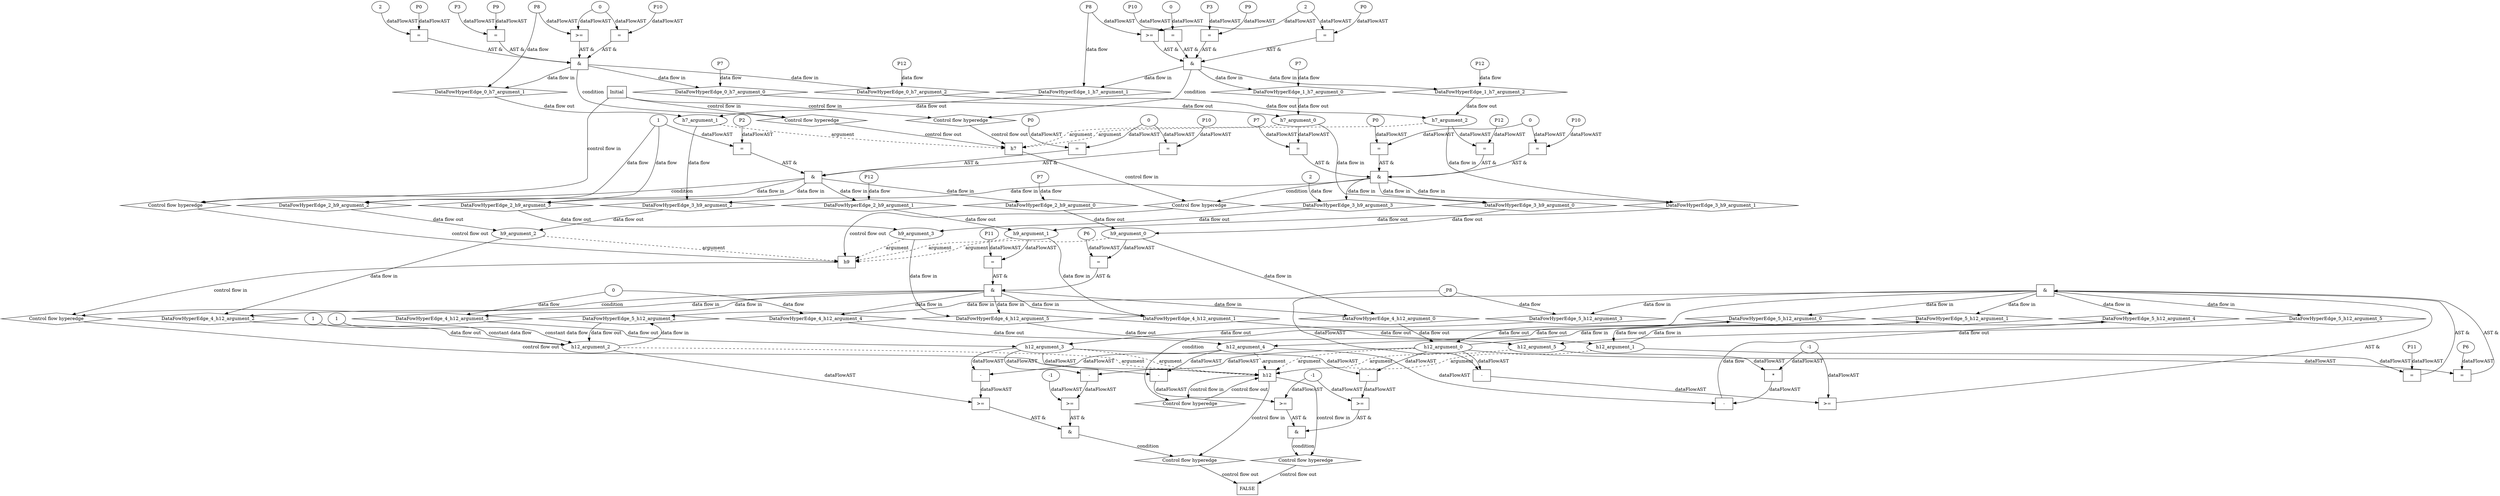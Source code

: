digraph dag {
"h12" [label="h12" nodeName="h12" class=cfn  shape="rect"];
"h7" [label="h7" nodeName="h7" class=cfn  shape="rect"];
"h9" [label="h9" nodeName="h9" class=cfn  shape="rect"];
FALSE [label="FALSE" nodeName=FALSE class=cfn  shape="rect"];
Initial [label="Initial" nodeName=Initial class=cfn  shape="rect"];
ControlFowHyperEdge_0 [label="Control flow hyperedge" nodeName=ControlFowHyperEdge_0 class=controlFlowHyperEdge shape="diamond"];
"Initial" -> ControlFowHyperEdge_0 [label="control flow in"]
ControlFowHyperEdge_0 -> "h7" [label="control flow out"]
ControlFowHyperEdge_1 [label="Control flow hyperedge" nodeName=ControlFowHyperEdge_1 class=controlFlowHyperEdge shape="diamond"];
"Initial" -> ControlFowHyperEdge_1 [label="control flow in"]
ControlFowHyperEdge_1 -> "h7" [label="control flow out"]
ControlFowHyperEdge_2 [label="Control flow hyperedge" nodeName=ControlFowHyperEdge_2 class=controlFlowHyperEdge shape="diamond"];
"Initial" -> ControlFowHyperEdge_2 [label="control flow in"]
ControlFowHyperEdge_2 -> "h9" [label="control flow out"]
ControlFowHyperEdge_3 [label="Control flow hyperedge" nodeName=ControlFowHyperEdge_3 class=controlFlowHyperEdge shape="diamond"];
"h7" -> ControlFowHyperEdge_3 [label="control flow in"]
ControlFowHyperEdge_3 -> "h9" [label="control flow out"]
ControlFowHyperEdge_4 [label="Control flow hyperedge" nodeName=ControlFowHyperEdge_4 class=controlFlowHyperEdge shape="diamond"];
"h9" -> ControlFowHyperEdge_4 [label="control flow in"]
ControlFowHyperEdge_4 -> "h12" [label="control flow out"]
ControlFowHyperEdge_5 [label="Control flow hyperedge" nodeName=ControlFowHyperEdge_5 class=controlFlowHyperEdge shape="diamond"];
"h12" -> ControlFowHyperEdge_5 [label="control flow in"]
ControlFowHyperEdge_5 -> "h12" [label="control flow out"]
ControlFowHyperEdge_6 [label="Control flow hyperedge" nodeName=ControlFowHyperEdge_6 class=controlFlowHyperEdge shape="diamond"];
"h12" -> ControlFowHyperEdge_6 [label="control flow in"]
ControlFowHyperEdge_6 -> "FALSE" [label="control flow out"]
ControlFowHyperEdge_7 [label="Control flow hyperedge" nodeName=ControlFowHyperEdge_7 class=controlFlowHyperEdge shape="diamond"];
"h12" -> ControlFowHyperEdge_7 [label="control flow in"]
ControlFowHyperEdge_7 -> "FALSE" [label="control flow out"]
"h7_argument_0" [label="h7_argument_0" nodeName=argument0 class=argument  head="h7" shape="oval"];
"h7_argument_0" -> "h7"[label="argument" style="dashed"]
"h7_argument_1" [label="h7_argument_1" nodeName=argument1 class=argument  head="h7" shape="oval"];
"h7_argument_1" -> "h7"[label="argument" style="dashed"]
"h7_argument_2" [label="h7_argument_2" nodeName=argument2 class=argument  head="h7" shape="oval"];
"h7_argument_2" -> "h7"[label="argument" style="dashed"]
"h9_argument_0" [label="h9_argument_0" nodeName=argument0 class=argument  head="h9" shape="oval"];
"h9_argument_0" -> "h9"[label="argument" style="dashed"]
"h9_argument_1" [label="h9_argument_1" nodeName=argument1 class=argument  head="h9" shape="oval"];
"h9_argument_1" -> "h9"[label="argument" style="dashed"]
"h9_argument_2" [label="h9_argument_2" nodeName=argument2 class=argument  head="h9" shape="oval"];
"h9_argument_2" -> "h9"[label="argument" style="dashed"]
"h9_argument_3" [label="h9_argument_3" nodeName=argument3 class=argument  head="h9" shape="oval"];
"h9_argument_3" -> "h9"[label="argument" style="dashed"]
"h12_argument_0" [label="h12_argument_0" nodeName=argument0 class=argument  head="h12" shape="oval"];
"h12_argument_0" -> "h12"[label="argument" style="dashed"]
"h12_argument_1" [label="h12_argument_1" nodeName=argument1 class=argument  head="h12" shape="oval"];
"h12_argument_1" -> "h12"[label="argument" style="dashed"]
"h12_argument_2" [label="h12_argument_2" nodeName=argument2 class=argument  head="h12" shape="oval"];
"h12_argument_2" -> "h12"[label="argument" style="dashed"]
"h12_argument_3" [label="h12_argument_3" nodeName=argument3 class=argument  head="h12" shape="oval"];
"h12_argument_3" -> "h12"[label="argument" style="dashed"]
"h12_argument_4" [label="h12_argument_4" nodeName=argument4 class=argument  head="h12" shape="oval"];
"h12_argument_4" -> "h12"[label="argument" style="dashed"]
"h12_argument_5" [label="h12_argument_5" nodeName=argument5 class=argument  head="h12" shape="oval"];
"h12_argument_5" -> "h12"[label="argument" style="dashed"]

"xxxh7___Initial_0xxx_and" [label="&" nodeName="xxxh7___Initial_0xxx_and" class=Operator shape="rect"];
"xxxh7___Initial_0xxxguard_0_node_0" [label=">=" nodeName="xxxh7___Initial_0xxxguard_0_node_0" class=Operator  shape="rect"];
"xxxh7___Initial_0xxxguard_0_node_1" [label="0" nodeName="xxxh7___Initial_0xxxguard_0_node_1" class=Literal ];
"xxxh7___Initial_0xxxguard_0_node_1" -> "xxxh7___Initial_0xxxguard_0_node_0"[label="dataFlowAST"]
"xxxh7___Initial_0xxxdataFlow1_node_0" -> "xxxh7___Initial_0xxxguard_0_node_0"[label="dataFlowAST"]

"xxxh7___Initial_0xxxguard_0_node_0" -> "xxxh7___Initial_0xxx_and" [label="AST &"];
"xxxh7___Initial_0xxxguard1_node_0" [label="=" nodeName="xxxh7___Initial_0xxxguard1_node_0" class=Operator  shape="rect"];
"xxxh7___Initial_0xxxguard1_node_1" [label="P0" nodeName="xxxh7___Initial_0xxxguard1_node_1" class=Constant ];
"xxxh7___Initial_0xxxguard1_node_2" [label="2" nodeName="xxxh7___Initial_0xxxguard1_node_2" class=Literal ];
"xxxh7___Initial_0xxxguard1_node_1" -> "xxxh7___Initial_0xxxguard1_node_0"[label="dataFlowAST"]
"xxxh7___Initial_0xxxguard1_node_2" -> "xxxh7___Initial_0xxxguard1_node_0"[label="dataFlowAST"]

"xxxh7___Initial_0xxxguard1_node_0" -> "xxxh7___Initial_0xxx_and" [label="AST &"];
"xxxh7___Initial_0xxxguard2_node_0" [label="=" nodeName="xxxh7___Initial_0xxxguard2_node_0" class=Operator  shape="rect"];
"xxxh7___Initial_0xxxguard2_node_1" [label="P10" nodeName="xxxh7___Initial_0xxxguard2_node_1" class=Constant ];
"xxxh7___Initial_0xxxguard2_node_1" -> "xxxh7___Initial_0xxxguard2_node_0"[label="dataFlowAST"]
"xxxh7___Initial_0xxxguard_0_node_1" -> "xxxh7___Initial_0xxxguard2_node_0"[label="dataFlowAST"]

"xxxh7___Initial_0xxxguard2_node_0" -> "xxxh7___Initial_0xxx_and" [label="AST &"];
"xxxh7___Initial_0xxxguard3_node_0" [label="=" nodeName="xxxh7___Initial_0xxxguard3_node_0" class=Operator  shape="rect"];
"xxxh7___Initial_0xxxguard3_node_1" [label="P3" nodeName="xxxh7___Initial_0xxxguard3_node_1" class=Constant ];
"xxxh7___Initial_0xxxguard3_node_2" [label="P9" nodeName="xxxh7___Initial_0xxxguard3_node_2" class=Constant ];
"xxxh7___Initial_0xxxguard3_node_1" -> "xxxh7___Initial_0xxxguard3_node_0"[label="dataFlowAST"]
"xxxh7___Initial_0xxxguard3_node_2" -> "xxxh7___Initial_0xxxguard3_node_0"[label="dataFlowAST"]

"xxxh7___Initial_0xxxguard3_node_0" -> "xxxh7___Initial_0xxx_and" [label="AST &"];
"xxxh7___Initial_0xxx_and" -> "ControlFowHyperEdge_0" [label="condition"];
"xxxh7___Initial_0xxxdataFlow_0_node_0" [label="P7" nodeName="xxxh7___Initial_0xxxdataFlow_0_node_0" class=Constant ];

"xxxh7___Initial_0xxxdataFlow_0_node_0" -> "DataFowHyperEdge_0_h7_argument_0" [label="data flow"];
"xxxh7___Initial_0xxxdataFlow1_node_0" [label="P8" nodeName="xxxh7___Initial_0xxxdataFlow1_node_0" class=Constant ];

"xxxh7___Initial_0xxxdataFlow1_node_0" -> "DataFowHyperEdge_0_h7_argument_1" [label="data flow"];
"xxxh7___Initial_0xxxdataFlow2_node_0" [label="P12" nodeName="xxxh7___Initial_0xxxdataFlow2_node_0" class=Constant ];

"xxxh7___Initial_0xxxdataFlow2_node_0" -> "DataFowHyperEdge_0_h7_argument_2" [label="data flow"];
"xxxh7___Initial_1xxx_and" [label="&" nodeName="xxxh7___Initial_1xxx_and" class=Operator shape="rect"];
"xxxh7___Initial_1xxxguard_0_node_0" [label=">=" nodeName="xxxh7___Initial_1xxxguard_0_node_0" class=Operator  shape="rect"];
"xxxh7___Initial_1xxxguard_0_node_2" [label="2" nodeName="xxxh7___Initial_1xxxguard_0_node_2" class=Literal ];
"xxxh7___Initial_1xxxdataFlow1_node_0" -> "xxxh7___Initial_1xxxguard_0_node_0"[label="dataFlowAST"]
"xxxh7___Initial_1xxxguard_0_node_2" -> "xxxh7___Initial_1xxxguard_0_node_0"[label="dataFlowAST"]

"xxxh7___Initial_1xxxguard_0_node_0" -> "xxxh7___Initial_1xxx_and" [label="AST &"];
"xxxh7___Initial_1xxxguard1_node_0" [label="=" nodeName="xxxh7___Initial_1xxxguard1_node_0" class=Operator  shape="rect"];
"xxxh7___Initial_1xxxguard1_node_1" [label="P0" nodeName="xxxh7___Initial_1xxxguard1_node_1" class=Constant ];
"xxxh7___Initial_1xxxguard1_node_1" -> "xxxh7___Initial_1xxxguard1_node_0"[label="dataFlowAST"]
"xxxh7___Initial_1xxxguard_0_node_2" -> "xxxh7___Initial_1xxxguard1_node_0"[label="dataFlowAST"]

"xxxh7___Initial_1xxxguard1_node_0" -> "xxxh7___Initial_1xxx_and" [label="AST &"];
"xxxh7___Initial_1xxxguard2_node_0" [label="=" nodeName="xxxh7___Initial_1xxxguard2_node_0" class=Operator  shape="rect"];
"xxxh7___Initial_1xxxguard2_node_1" [label="P10" nodeName="xxxh7___Initial_1xxxguard2_node_1" class=Constant ];
"xxxh7___Initial_1xxxguard2_node_2" [label="0" nodeName="xxxh7___Initial_1xxxguard2_node_2" class=Literal ];
"xxxh7___Initial_1xxxguard2_node_1" -> "xxxh7___Initial_1xxxguard2_node_0"[label="dataFlowAST"]
"xxxh7___Initial_1xxxguard2_node_2" -> "xxxh7___Initial_1xxxguard2_node_0"[label="dataFlowAST"]

"xxxh7___Initial_1xxxguard2_node_0" -> "xxxh7___Initial_1xxx_and" [label="AST &"];
"xxxh7___Initial_1xxxguard3_node_0" [label="=" nodeName="xxxh7___Initial_1xxxguard3_node_0" class=Operator  shape="rect"];
"xxxh7___Initial_1xxxguard3_node_1" [label="P3" nodeName="xxxh7___Initial_1xxxguard3_node_1" class=Constant ];
"xxxh7___Initial_1xxxguard3_node_2" [label="P9" nodeName="xxxh7___Initial_1xxxguard3_node_2" class=Constant ];
"xxxh7___Initial_1xxxguard3_node_1" -> "xxxh7___Initial_1xxxguard3_node_0"[label="dataFlowAST"]
"xxxh7___Initial_1xxxguard3_node_2" -> "xxxh7___Initial_1xxxguard3_node_0"[label="dataFlowAST"]

"xxxh7___Initial_1xxxguard3_node_0" -> "xxxh7___Initial_1xxx_and" [label="AST &"];
"xxxh7___Initial_1xxx_and" -> "ControlFowHyperEdge_1" [label="condition"];
"xxxh7___Initial_1xxxdataFlow_0_node_0" [label="P7" nodeName="xxxh7___Initial_1xxxdataFlow_0_node_0" class=Constant ];

"xxxh7___Initial_1xxxdataFlow_0_node_0" -> "DataFowHyperEdge_1_h7_argument_0" [label="data flow"];
"xxxh7___Initial_1xxxdataFlow1_node_0" [label="P8" nodeName="xxxh7___Initial_1xxxdataFlow1_node_0" class=Constant ];

"xxxh7___Initial_1xxxdataFlow1_node_0" -> "DataFowHyperEdge_1_h7_argument_1" [label="data flow"];
"xxxh7___Initial_1xxxdataFlow2_node_0" [label="P12" nodeName="xxxh7___Initial_1xxxdataFlow2_node_0" class=Constant ];

"xxxh7___Initial_1xxxdataFlow2_node_0" -> "DataFowHyperEdge_1_h7_argument_2" [label="data flow"];
"xxxh9___Initial_2xxx_and" [label="&" nodeName="xxxh9___Initial_2xxx_and" class=Operator shape="rect"];
"xxxh9___Initial_2xxxguard_0_node_0" [label="=" nodeName="xxxh9___Initial_2xxxguard_0_node_0" class=Operator  shape="rect"];
"xxxh9___Initial_2xxxguard_0_node_1" [label="P0" nodeName="xxxh9___Initial_2xxxguard_0_node_1" class=Constant ];
"xxxh9___Initial_2xxxguard_0_node_2" [label="0" nodeName="xxxh9___Initial_2xxxguard_0_node_2" class=Literal ];
"xxxh9___Initial_2xxxguard_0_node_1" -> "xxxh9___Initial_2xxxguard_0_node_0"[label="dataFlowAST"]
"xxxh9___Initial_2xxxguard_0_node_2" -> "xxxh9___Initial_2xxxguard_0_node_0"[label="dataFlowAST"]

"xxxh9___Initial_2xxxguard_0_node_0" -> "xxxh9___Initial_2xxx_and" [label="AST &"];
"xxxh9___Initial_2xxxguard1_node_0" [label="=" nodeName="xxxh9___Initial_2xxxguard1_node_0" class=Operator  shape="rect"];
"xxxh9___Initial_2xxxguard1_node_1" [label="P10" nodeName="xxxh9___Initial_2xxxguard1_node_1" class=Constant ];
"xxxh9___Initial_2xxxguard1_node_1" -> "xxxh9___Initial_2xxxguard1_node_0"[label="dataFlowAST"]
"xxxh9___Initial_2xxxguard_0_node_2" -> "xxxh9___Initial_2xxxguard1_node_0"[label="dataFlowAST"]

"xxxh9___Initial_2xxxguard1_node_0" -> "xxxh9___Initial_2xxx_and" [label="AST &"];
"xxxh9___Initial_2xxxguard2_node_0" [label="=" nodeName="xxxh9___Initial_2xxxguard2_node_0" class=Operator  shape="rect"];
"xxxh9___Initial_2xxxguard2_node_1" [label="P2" nodeName="xxxh9___Initial_2xxxguard2_node_1" class=Constant ];
"xxxh9___Initial_2xxxguard2_node_1" -> "xxxh9___Initial_2xxxguard2_node_0"[label="dataFlowAST"]
"xxxh9___Initial_2xxxdataFlow2_node_0" -> "xxxh9___Initial_2xxxguard2_node_0"[label="dataFlowAST"]

"xxxh9___Initial_2xxxguard2_node_0" -> "xxxh9___Initial_2xxx_and" [label="AST &"];
"xxxh9___Initial_2xxx_and" -> "ControlFowHyperEdge_2" [label="condition"];
"xxxh9___Initial_2xxxdataFlow_0_node_0" [label="P7" nodeName="xxxh9___Initial_2xxxdataFlow_0_node_0" class=Constant ];

"xxxh9___Initial_2xxxdataFlow_0_node_0" -> "DataFowHyperEdge_2_h9_argument_0" [label="data flow"];
"xxxh9___Initial_2xxxdataFlow1_node_0" [label="P12" nodeName="xxxh9___Initial_2xxxdataFlow1_node_0" class=Constant ];

"xxxh9___Initial_2xxxdataFlow1_node_0" -> "DataFowHyperEdge_2_h9_argument_1" [label="data flow"];
"xxxh9___Initial_2xxxdataFlow2_node_0" [label="1" nodeName="xxxh9___Initial_2xxxdataFlow2_node_0" class=Literal ];

"xxxh9___Initial_2xxxdataFlow2_node_0" -> "DataFowHyperEdge_2_h9_argument_2" [label="data flow"];

"xxxh9___Initial_2xxxdataFlow2_node_0" -> "DataFowHyperEdge_2_h9_argument_3" [label="data flow"];
"xxxh9___h7_3xxx_and" [label="&" nodeName="xxxh9___h7_3xxx_and" class=Operator shape="rect"];
"xxxh9___h7_3xxxguard_0_node_0" [label="=" nodeName="xxxh9___h7_3xxxguard_0_node_0" class=Operator  shape="rect"];
"xxxh9___h7_3xxxguard_0_node_1" [label="P0" nodeName="xxxh9___h7_3xxxguard_0_node_1" class=Constant ];
"xxxh9___h7_3xxxguard_0_node_2" [label="0" nodeName="xxxh9___h7_3xxxguard_0_node_2" class=Literal ];
"xxxh9___h7_3xxxguard_0_node_1" -> "xxxh9___h7_3xxxguard_0_node_0"[label="dataFlowAST"]
"xxxh9___h7_3xxxguard_0_node_2" -> "xxxh9___h7_3xxxguard_0_node_0"[label="dataFlowAST"]

"xxxh9___h7_3xxxguard_0_node_0" -> "xxxh9___h7_3xxx_and" [label="AST &"];
"xxxh9___h7_3xxxguard1_node_0" [label="=" nodeName="xxxh9___h7_3xxxguard1_node_0" class=Operator  shape="rect"];
"xxxh9___h7_3xxxguard1_node_1" [label="P7" nodeName="xxxh9___h7_3xxxguard1_node_1" class=Constant ];
"xxxh9___h7_3xxxguard1_node_1" -> "xxxh9___h7_3xxxguard1_node_0"[label="dataFlowAST"]
"h7_argument_0" -> "xxxh9___h7_3xxxguard1_node_0"[label="dataFlowAST"]

"xxxh9___h7_3xxxguard1_node_0" -> "xxxh9___h7_3xxx_and" [label="AST &"];
"xxxh9___h7_3xxxguard2_node_0" [label="=" nodeName="xxxh9___h7_3xxxguard2_node_0" class=Operator  shape="rect"];
"xxxh9___h7_3xxxguard2_node_1" [label="P12" nodeName="xxxh9___h7_3xxxguard2_node_1" class=Constant ];
"xxxh9___h7_3xxxguard2_node_1" -> "xxxh9___h7_3xxxguard2_node_0"[label="dataFlowAST"]
"h7_argument_2" -> "xxxh9___h7_3xxxguard2_node_0"[label="dataFlowAST"]

"xxxh9___h7_3xxxguard2_node_0" -> "xxxh9___h7_3xxx_and" [label="AST &"];
"xxxh9___h7_3xxxguard3_node_0" [label="=" nodeName="xxxh9___h7_3xxxguard3_node_0" class=Operator  shape="rect"];
"xxxh9___h7_3xxxguard3_node_1" [label="P10" nodeName="xxxh9___h7_3xxxguard3_node_1" class=Constant ];
"xxxh9___h7_3xxxguard3_node_1" -> "xxxh9___h7_3xxxguard3_node_0"[label="dataFlowAST"]
"xxxh9___h7_3xxxguard_0_node_2" -> "xxxh9___h7_3xxxguard3_node_0"[label="dataFlowAST"]

"xxxh9___h7_3xxxguard3_node_0" -> "xxxh9___h7_3xxx_and" [label="AST &"];
"xxxh9___h7_3xxx_and" -> "ControlFowHyperEdge_3" [label="condition"];

"h7_argument_1" -> "DataFowHyperEdge_3_h9_argument_2" [label="data flow"];
"xxxh9___h7_3xxxdataFlow1_node_0" [label="2" nodeName="xxxh9___h7_3xxxdataFlow1_node_0" class=Literal ];

"xxxh9___h7_3xxxdataFlow1_node_0" -> "DataFowHyperEdge_3_h9_argument_3" [label="data flow"];
"xxxh12___h9_4xxx_and" [label="&" nodeName="xxxh12___h9_4xxx_and" class=Operator shape="rect"];
"xxxh12___h9_4xxxguard_0_node_0" [label="=" nodeName="xxxh12___h9_4xxxguard_0_node_0" class=Operator  shape="rect"];
"xxxh12___h9_4xxxguard_0_node_1" [label="P6" nodeName="xxxh12___h9_4xxxguard_0_node_1" class=Constant ];
"xxxh12___h9_4xxxguard_0_node_1" -> "xxxh12___h9_4xxxguard_0_node_0"[label="dataFlowAST"]
"h9_argument_0" -> "xxxh12___h9_4xxxguard_0_node_0"[label="dataFlowAST"]

"xxxh12___h9_4xxxguard_0_node_0" -> "xxxh12___h9_4xxx_and" [label="AST &"];
"xxxh12___h9_4xxxguard1_node_0" [label="=" nodeName="xxxh12___h9_4xxxguard1_node_0" class=Operator  shape="rect"];
"xxxh12___h9_4xxxguard1_node_1" [label="P11" nodeName="xxxh12___h9_4xxxguard1_node_1" class=Constant ];
"xxxh12___h9_4xxxguard1_node_1" -> "xxxh12___h9_4xxxguard1_node_0"[label="dataFlowAST"]
"h9_argument_1" -> "xxxh12___h9_4xxxguard1_node_0"[label="dataFlowAST"]

"xxxh12___h9_4xxxguard1_node_0" -> "xxxh12___h9_4xxx_and" [label="AST &"];
"xxxh12___h9_4xxx_and" -> "ControlFowHyperEdge_4" [label="condition"];
"xxxh12___h9_4xxxdataFlow_0_node_0" [label="0" nodeName="xxxh12___h9_4xxxdataFlow_0_node_0" class=Literal ];

"xxxh12___h9_4xxxdataFlow_0_node_0" -> "DataFowHyperEdge_4_h12_argument_3" [label="data flow"];

"xxxh12___h9_4xxxdataFlow_0_node_0" -> "DataFowHyperEdge_4_h12_argument_4" [label="data flow"];
"xxxh12___h12_5xxx_and" [label="&" nodeName="xxxh12___h12_5xxx_and" class=Operator shape="rect"];
"xxxh12___h12_5xxxguard_0_node_0" [label=">=" nodeName="xxxh12___h12_5xxxguard_0_node_0" class=Operator  shape="rect"];
"xxxh12___h12_5xxxguard_0_node_1" [label="-" nodeName="xxxh12___h12_5xxxguard_0_node_1" class= Operator shape="rect"];
"xxxh12___h12_5xxxdataFlow1_node_3" [label="-1" nodeName="xxxh12___h12_5xxxdataFlow1_node_3" class=Literal ];
"xxxh12___h12_5xxxguard_0_node_1" -> "xxxh12___h12_5xxxguard_0_node_0"[label="dataFlowAST"]
"xxxh12___h12_5xxxdataFlow1_node_3" -> "xxxh12___h12_5xxxguard_0_node_0"[label="dataFlowAST"]
"h12_argument_0" -> "xxxh12___h12_5xxxguard_0_node_1"[label="dataFlowAST"]
"xxxh12___h12_5xxxdataFlow_0_node_0" -> "xxxh12___h12_5xxxguard_0_node_1"[label="dataFlowAST"]

"xxxh12___h12_5xxxguard_0_node_0" -> "xxxh12___h12_5xxx_and" [label="AST &"];
"xxxh12___h12_5xxxguard1_node_0" [label="=" nodeName="xxxh12___h12_5xxxguard1_node_0" class=Operator  shape="rect"];
"xxxh12___h12_5xxxguard1_node_1" [label="P6" nodeName="xxxh12___h12_5xxxguard1_node_1" class=Constant ];
"xxxh12___h12_5xxxguard1_node_1" -> "xxxh12___h12_5xxxguard1_node_0"[label="dataFlowAST"]
"h12_argument_0" -> "xxxh12___h12_5xxxguard1_node_0"[label="dataFlowAST"]

"xxxh12___h12_5xxxguard1_node_0" -> "xxxh12___h12_5xxx_and" [label="AST &"];
"xxxh12___h12_5xxxguard2_node_0" [label="=" nodeName="xxxh12___h12_5xxxguard2_node_0" class=Operator  shape="rect"];
"xxxh12___h12_5xxxguard2_node_1" [label="P11" nodeName="xxxh12___h12_5xxxguard2_node_1" class=Constant ];
"xxxh12___h12_5xxxguard2_node_1" -> "xxxh12___h12_5xxxguard2_node_0"[label="dataFlowAST"]
"h12_argument_1" -> "xxxh12___h12_5xxxguard2_node_0"[label="dataFlowAST"]

"xxxh12___h12_5xxxguard2_node_0" -> "xxxh12___h12_5xxx_and" [label="AST &"];
"xxxh12___h12_5xxx_and" -> "ControlFowHyperEdge_5" [label="condition"];
"xxxh12___h12_5xxxdataFlow_0_node_0" [label="_P8" nodeName="xxxh12___h12_5xxxdataFlow_0_node_0" class=Constant ];

"xxxh12___h12_5xxxdataFlow_0_node_0" -> "DataFowHyperEdge_5_h12_argument_3" [label="data flow"];
"xxxh12___h12_5xxxdataFlow1_node_0" [label="-" nodeName="xxxh12___h12_5xxxdataFlow1_node_0" class= Operator shape="rect"];
"xxxh12___h12_5xxxdataFlow1_node_2" [label="*" nodeName="xxxh12___h12_5xxxdataFlow1_node_2" class=Operator  shape="rect"];
"xxxh12___h12_5xxxdataFlow1_node_3" [label="-1" nodeName="xxxh12___h12_5xxxdataFlow1_node_3" class=Coeff ];
"h12_argument_4" -> "xxxh12___h12_5xxxdataFlow1_node_0"[label="dataFlowAST"]
"xxxh12___h12_5xxxdataFlow1_node_2" -> "xxxh12___h12_5xxxdataFlow1_node_0"[label="dataFlowAST"]
"h12_argument_5" -> "xxxh12___h12_5xxxdataFlow1_node_2"[label="dataFlowAST"]
"xxxh12___h12_5xxxdataFlow1_node_3" -> "xxxh12___h12_5xxxdataFlow1_node_2"[label="dataFlowAST"]

"xxxh12___h12_5xxxdataFlow1_node_0" -> "DataFowHyperEdge_5_h12_argument_4" [label="data flow"];
"xxxFALSE___h12_6xxx_and" [label="&" nodeName="xxxFALSE___h12_6xxx_and" class=Operator shape="rect"];
"xxxFALSE___h12_6xxxguard_0_node_0" [label=">=" nodeName="xxxFALSE___h12_6xxxguard_0_node_0" class=Operator  shape="rect"];
"xxxFALSE___h12_6xxxguard_0_node_1" [label="-" nodeName="xxxFALSE___h12_6xxxguard_0_node_1" class= Operator shape="rect"];
"xxxFALSE___h12_6xxxguard_0_node_1" -> "xxxFALSE___h12_6xxxguard_0_node_0"[label="dataFlowAST"]
"h12_argument_2" -> "xxxFALSE___h12_6xxxguard_0_node_0"[label="dataFlowAST"]
"h12_argument_3" -> "xxxFALSE___h12_6xxxguard_0_node_1"[label="dataFlowAST"]
"h12_argument_4" -> "xxxFALSE___h12_6xxxguard_0_node_1"[label="dataFlowAST"]

"xxxFALSE___h12_6xxxguard_0_node_0" -> "xxxFALSE___h12_6xxx_and" [label="AST &"];
"xxxFALSE___h12_6xxxguard1_node_0" [label=">=" nodeName="xxxFALSE___h12_6xxxguard1_node_0" class=Operator  shape="rect"];
"xxxFALSE___h12_6xxxguard1_node_1" [label="-1" nodeName="xxxFALSE___h12_6xxxguard1_node_1" class=Literal ];
"xxxFALSE___h12_6xxxguard1_node_2" [label="-" nodeName="xxxFALSE___h12_6xxxguard1_node_2" class= Operator shape="rect"];
"xxxFALSE___h12_6xxxguard1_node_1" -> "xxxFALSE___h12_6xxxguard1_node_0"[label="dataFlowAST"]
"xxxFALSE___h12_6xxxguard1_node_2" -> "xxxFALSE___h12_6xxxguard1_node_0"[label="dataFlowAST"]
"h12_argument_0" -> "xxxFALSE___h12_6xxxguard1_node_2"[label="dataFlowAST"]
"h12_argument_3" -> "xxxFALSE___h12_6xxxguard1_node_2"[label="dataFlowAST"]

"xxxFALSE___h12_6xxxguard1_node_0" -> "xxxFALSE___h12_6xxx_and" [label="AST &"];
"xxxFALSE___h12_6xxx_and" -> "ControlFowHyperEdge_6" [label="condition"];
"xxxFALSE___h12_7xxx_and" [label="&" nodeName="xxxFALSE___h12_7xxx_and" class=Operator shape="rect"];
"xxxFALSE___h12_7xxxguard_0_node_0" [label=">=" nodeName="xxxFALSE___h12_7xxxguard_0_node_0" class=Operator  shape="rect"];
"xxxFALSE___h12_7xxxguard_0_node_1" [label="-1" nodeName="xxxFALSE___h12_7xxxguard_0_node_1" class=Literal ];
"xxxFALSE___h12_7xxxguard_0_node_2" [label="-" nodeName="xxxFALSE___h12_7xxxguard_0_node_2" class= Operator shape="rect"];
"xxxFALSE___h12_7xxxguard_0_node_1" -> "xxxFALSE___h12_7xxxguard_0_node_0"[label="dataFlowAST"]
"xxxFALSE___h12_7xxxguard_0_node_2" -> "xxxFALSE___h12_7xxxguard_0_node_0"[label="dataFlowAST"]
"h12_argument_3" -> "xxxFALSE___h12_7xxxguard_0_node_2"[label="dataFlowAST"]
"h12_argument_4" -> "xxxFALSE___h12_7xxxguard_0_node_2"[label="dataFlowAST"]

"xxxFALSE___h12_7xxxguard_0_node_0" -> "xxxFALSE___h12_7xxx_and" [label="AST &"];
"xxxFALSE___h12_7xxxguard1_node_0" [label=">=" nodeName="xxxFALSE___h12_7xxxguard1_node_0" class=Operator  shape="rect"];
"xxxFALSE___h12_7xxxguard1_node_2" [label="-" nodeName="xxxFALSE___h12_7xxxguard1_node_2" class= Operator shape="rect"];
"xxxFALSE___h12_7xxxguard_0_node_1" -> "xxxFALSE___h12_7xxxguard1_node_0"[label="dataFlowAST"]
"xxxFALSE___h12_7xxxguard1_node_2" -> "xxxFALSE___h12_7xxxguard1_node_0"[label="dataFlowAST"]
"h12_argument_0" -> "xxxFALSE___h12_7xxxguard1_node_2"[label="dataFlowAST"]
"h12_argument_3" -> "xxxFALSE___h12_7xxxguard1_node_2"[label="dataFlowAST"]

"xxxFALSE___h12_7xxxguard1_node_0" -> "xxxFALSE___h12_7xxx_and" [label="AST &"];
"xxxFALSE___h12_7xxx_and" -> "ControlFowHyperEdge_7" [label="condition"];
"DataFowHyperEdge_0_h7_argument_0" [label="DataFowHyperEdge_0_h7_argument_0" nodeName="DataFowHyperEdge_0_h7_argument_0" class=DataFlowHyperedge shape="diamond"];
"DataFowHyperEdge_0_h7_argument_0" -> "h7_argument_0"[label="data flow out"]
"xxxh7___Initial_0xxx_and" -> "DataFowHyperEdge_0_h7_argument_0"[label="data flow in"]
"DataFowHyperEdge_0_h7_argument_1" [label="DataFowHyperEdge_0_h7_argument_1" nodeName="DataFowHyperEdge_0_h7_argument_1" class=DataFlowHyperedge shape="diamond"];
"DataFowHyperEdge_0_h7_argument_1" -> "h7_argument_1"[label="data flow out"]
"xxxh7___Initial_0xxx_and" -> "DataFowHyperEdge_0_h7_argument_1"[label="data flow in"]
"DataFowHyperEdge_0_h7_argument_2" [label="DataFowHyperEdge_0_h7_argument_2" nodeName="DataFowHyperEdge_0_h7_argument_2" class=DataFlowHyperedge shape="diamond"];
"DataFowHyperEdge_0_h7_argument_2" -> "h7_argument_2"[label="data flow out"]
"xxxh7___Initial_0xxx_and" -> "DataFowHyperEdge_0_h7_argument_2"[label="data flow in"]
"DataFowHyperEdge_1_h7_argument_0" [label="DataFowHyperEdge_1_h7_argument_0" nodeName="DataFowHyperEdge_1_h7_argument_0" class=DataFlowHyperedge shape="diamond"];
"DataFowHyperEdge_1_h7_argument_0" -> "h7_argument_0"[label="data flow out"]
"xxxh7___Initial_1xxx_and" -> "DataFowHyperEdge_1_h7_argument_0"[label="data flow in"]
"DataFowHyperEdge_1_h7_argument_1" [label="DataFowHyperEdge_1_h7_argument_1" nodeName="DataFowHyperEdge_1_h7_argument_1" class=DataFlowHyperedge shape="diamond"];
"DataFowHyperEdge_1_h7_argument_1" -> "h7_argument_1"[label="data flow out"]
"xxxh7___Initial_1xxx_and" -> "DataFowHyperEdge_1_h7_argument_1"[label="data flow in"]
"DataFowHyperEdge_1_h7_argument_2" [label="DataFowHyperEdge_1_h7_argument_2" nodeName="DataFowHyperEdge_1_h7_argument_2" class=DataFlowHyperedge shape="diamond"];
"DataFowHyperEdge_1_h7_argument_2" -> "h7_argument_2"[label="data flow out"]
"xxxh7___Initial_1xxx_and" -> "DataFowHyperEdge_1_h7_argument_2"[label="data flow in"]
"DataFowHyperEdge_2_h9_argument_0" [label="DataFowHyperEdge_2_h9_argument_0" nodeName="DataFowHyperEdge_2_h9_argument_0" class=DataFlowHyperedge shape="diamond"];
"DataFowHyperEdge_2_h9_argument_0" -> "h9_argument_0"[label="data flow out"]
"xxxh9___Initial_2xxx_and" -> "DataFowHyperEdge_2_h9_argument_0"[label="data flow in"]
"DataFowHyperEdge_2_h9_argument_1" [label="DataFowHyperEdge_2_h9_argument_1" nodeName="DataFowHyperEdge_2_h9_argument_1" class=DataFlowHyperedge shape="diamond"];
"DataFowHyperEdge_2_h9_argument_1" -> "h9_argument_1"[label="data flow out"]
"xxxh9___Initial_2xxx_and" -> "DataFowHyperEdge_2_h9_argument_1"[label="data flow in"]
"DataFowHyperEdge_2_h9_argument_2" [label="DataFowHyperEdge_2_h9_argument_2" nodeName="DataFowHyperEdge_2_h9_argument_2" class=DataFlowHyperedge shape="diamond"];
"DataFowHyperEdge_2_h9_argument_2" -> "h9_argument_2"[label="data flow out"]
"xxxh9___Initial_2xxx_and" -> "DataFowHyperEdge_2_h9_argument_2"[label="data flow in"]
"DataFowHyperEdge_2_h9_argument_3" [label="DataFowHyperEdge_2_h9_argument_3" nodeName="DataFowHyperEdge_2_h9_argument_3" class=DataFlowHyperedge shape="diamond"];
"DataFowHyperEdge_2_h9_argument_3" -> "h9_argument_3"[label="data flow out"]
"xxxh9___Initial_2xxx_and" -> "DataFowHyperEdge_2_h9_argument_3"[label="data flow in"]
"DataFowHyperEdge_3_h9_argument_0" [label="DataFowHyperEdge_3_h9_argument_0" nodeName="DataFowHyperEdge_3_h9_argument_0" class=DataFlowHyperedge shape="diamond"];
"DataFowHyperEdge_3_h9_argument_0" -> "h9_argument_0"[label="data flow out"]
"xxxh9___h7_3xxx_and" -> "DataFowHyperEdge_3_h9_argument_0"[label="data flow in"]
"DataFowHyperEdge_3_h9_argument_1" [label="DataFowHyperEdge_3_h9_argument_1" nodeName="DataFowHyperEdge_3_h9_argument_1" class=DataFlowHyperedge shape="diamond"];
"DataFowHyperEdge_3_h9_argument_1" -> "h9_argument_1"[label="data flow out"]
"xxxh9___h7_3xxx_and" -> "DataFowHyperEdge_3_h9_argument_1"[label="data flow in"]
"DataFowHyperEdge_3_h9_argument_2" [label="DataFowHyperEdge_3_h9_argument_2" nodeName="DataFowHyperEdge_3_h9_argument_2" class=DataFlowHyperedge shape="diamond"];
"DataFowHyperEdge_3_h9_argument_2" -> "h9_argument_2"[label="data flow out"]
"xxxh9___h7_3xxx_and" -> "DataFowHyperEdge_3_h9_argument_2"[label="data flow in"]
"DataFowHyperEdge_3_h9_argument_3" [label="DataFowHyperEdge_3_h9_argument_3" nodeName="DataFowHyperEdge_3_h9_argument_3" class=DataFlowHyperedge shape="diamond"];
"DataFowHyperEdge_3_h9_argument_3" -> "h9_argument_3"[label="data flow out"]
"xxxh9___h7_3xxx_and" -> "DataFowHyperEdge_3_h9_argument_3"[label="data flow in"]
"DataFowHyperEdge_4_h12_argument_0" [label="DataFowHyperEdge_4_h12_argument_0" nodeName="DataFowHyperEdge_4_h12_argument_0" class=DataFlowHyperedge shape="diamond"];
"DataFowHyperEdge_4_h12_argument_0" -> "h12_argument_0"[label="data flow out"]
"xxxh12___h9_4xxx_and" -> "DataFowHyperEdge_4_h12_argument_0"[label="data flow in"]
"DataFowHyperEdge_4_h12_argument_1" [label="DataFowHyperEdge_4_h12_argument_1" nodeName="DataFowHyperEdge_4_h12_argument_1" class=DataFlowHyperedge shape="diamond"];
"DataFowHyperEdge_4_h12_argument_1" -> "h12_argument_1"[label="data flow out"]
"xxxh12___h9_4xxx_and" -> "DataFowHyperEdge_4_h12_argument_1"[label="data flow in"]
"DataFowHyperEdge_4_h12_argument_2" [label="DataFowHyperEdge_4_h12_argument_2" nodeName="DataFowHyperEdge_4_h12_argument_2" class=DataFlowHyperedge shape="diamond"];
"DataFowHyperEdge_4_h12_argument_2" -> "h12_argument_2"[label="data flow out"]
"xxxh12___h9_4xxx_and" -> "DataFowHyperEdge_4_h12_argument_2"[label="data flow in"]
"DataFowHyperEdge_4_h12_argument_3" [label="DataFowHyperEdge_4_h12_argument_3" nodeName="DataFowHyperEdge_4_h12_argument_3" class=DataFlowHyperedge shape="diamond"];
"DataFowHyperEdge_4_h12_argument_3" -> "h12_argument_3"[label="data flow out"]
"xxxh12___h9_4xxx_and" -> "DataFowHyperEdge_4_h12_argument_3"[label="data flow in"]
"DataFowHyperEdge_4_h12_argument_4" [label="DataFowHyperEdge_4_h12_argument_4" nodeName="DataFowHyperEdge_4_h12_argument_4" class=DataFlowHyperedge shape="diamond"];
"DataFowHyperEdge_4_h12_argument_4" -> "h12_argument_4"[label="data flow out"]
"xxxh12___h9_4xxx_and" -> "DataFowHyperEdge_4_h12_argument_4"[label="data flow in"]
"DataFowHyperEdge_4_h12_argument_5" [label="DataFowHyperEdge_4_h12_argument_5" nodeName="DataFowHyperEdge_4_h12_argument_5" class=DataFlowHyperedge shape="diamond"];
"DataFowHyperEdge_4_h12_argument_5" -> "h12_argument_5"[label="data flow out"]
"xxxh12___h9_4xxx_and" -> "DataFowHyperEdge_4_h12_argument_5"[label="data flow in"]
"DataFowHyperEdge_5_h12_argument_0" [label="DataFowHyperEdge_5_h12_argument_0" nodeName="DataFowHyperEdge_5_h12_argument_0" class=DataFlowHyperedge shape="diamond"];
"DataFowHyperEdge_5_h12_argument_0" -> "h12_argument_0"[label="data flow out"]
"xxxh12___h12_5xxx_and" -> "DataFowHyperEdge_5_h12_argument_0"[label="data flow in"]
"DataFowHyperEdge_5_h12_argument_1" [label="DataFowHyperEdge_5_h12_argument_1" nodeName="DataFowHyperEdge_5_h12_argument_1" class=DataFlowHyperedge shape="diamond"];
"DataFowHyperEdge_5_h12_argument_1" -> "h12_argument_1"[label="data flow out"]
"xxxh12___h12_5xxx_and" -> "DataFowHyperEdge_5_h12_argument_1"[label="data flow in"]
"DataFowHyperEdge_5_h12_argument_2" [label="DataFowHyperEdge_5_h12_argument_2" nodeName="DataFowHyperEdge_5_h12_argument_2" class=DataFlowHyperedge shape="diamond"];
"DataFowHyperEdge_5_h12_argument_2" -> "h12_argument_2"[label="data flow out"]
"xxxh12___h12_5xxx_and" -> "DataFowHyperEdge_5_h12_argument_2"[label="data flow in"]
"DataFowHyperEdge_5_h12_argument_3" [label="DataFowHyperEdge_5_h12_argument_3" nodeName="DataFowHyperEdge_5_h12_argument_3" class=DataFlowHyperedge shape="diamond"];
"DataFowHyperEdge_5_h12_argument_3" -> "h12_argument_3"[label="data flow out"]
"xxxh12___h12_5xxx_and" -> "DataFowHyperEdge_5_h12_argument_3"[label="data flow in"]
"DataFowHyperEdge_5_h12_argument_4" [label="DataFowHyperEdge_5_h12_argument_4" nodeName="DataFowHyperEdge_5_h12_argument_4" class=DataFlowHyperedge shape="diamond"];
"DataFowHyperEdge_5_h12_argument_4" -> "h12_argument_4"[label="data flow out"]
"xxxh12___h12_5xxx_and" -> "DataFowHyperEdge_5_h12_argument_4"[label="data flow in"]
"DataFowHyperEdge_5_h12_argument_5" [label="DataFowHyperEdge_5_h12_argument_5" nodeName="DataFowHyperEdge_5_h12_argument_5" class=DataFlowHyperedge shape="diamond"];
"DataFowHyperEdge_5_h12_argument_5" -> "h12_argument_5"[label="data flow out"]
"xxxh12___h12_5xxx_and" -> "DataFowHyperEdge_5_h12_argument_5"[label="data flow in"]
"xxxFALSE___h12_6xxxh12_argument_2_constant_1" [label="1" nodeName="xxxFALSE___h12_6xxxh12_argument_2_constant_1" class=Constant];
"xxxFALSE___h12_6xxxh12_argument_2_constant_1" -> "h12_argument_2" [label="constant data flow"];
"xxxFALSE___h12_7xxxh12_argument_2_constant_1" [label="1" nodeName="xxxFALSE___h12_7xxxh12_argument_2_constant_1" class=Constant];
"xxxFALSE___h12_7xxxh12_argument_2_constant_1" -> "h12_argument_2" [label="constant data flow"];
"h7_argument_0" -> "DataFowHyperEdge_3_h9_argument_0"[label="data flow in"]
"h7_argument_2" -> "DataFowHyperEdge_3_h9_argument_1"[label="data flow in"]
"h9_argument_0" -> "DataFowHyperEdge_4_h12_argument_0"[label="data flow in"]
"h9_argument_1" -> "DataFowHyperEdge_4_h12_argument_1"[label="data flow in"]
"h9_argument_2" -> "DataFowHyperEdge_4_h12_argument_2"[label="data flow in"]
"h9_argument_3" -> "DataFowHyperEdge_4_h12_argument_5"[label="data flow in"]
"h12_argument_0" -> "DataFowHyperEdge_5_h12_argument_0"[label="data flow in"]
"h12_argument_1" -> "DataFowHyperEdge_5_h12_argument_1"[label="data flow in"]
"h12_argument_2" -> "DataFowHyperEdge_5_h12_argument_2"[label="data flow in"]




}
